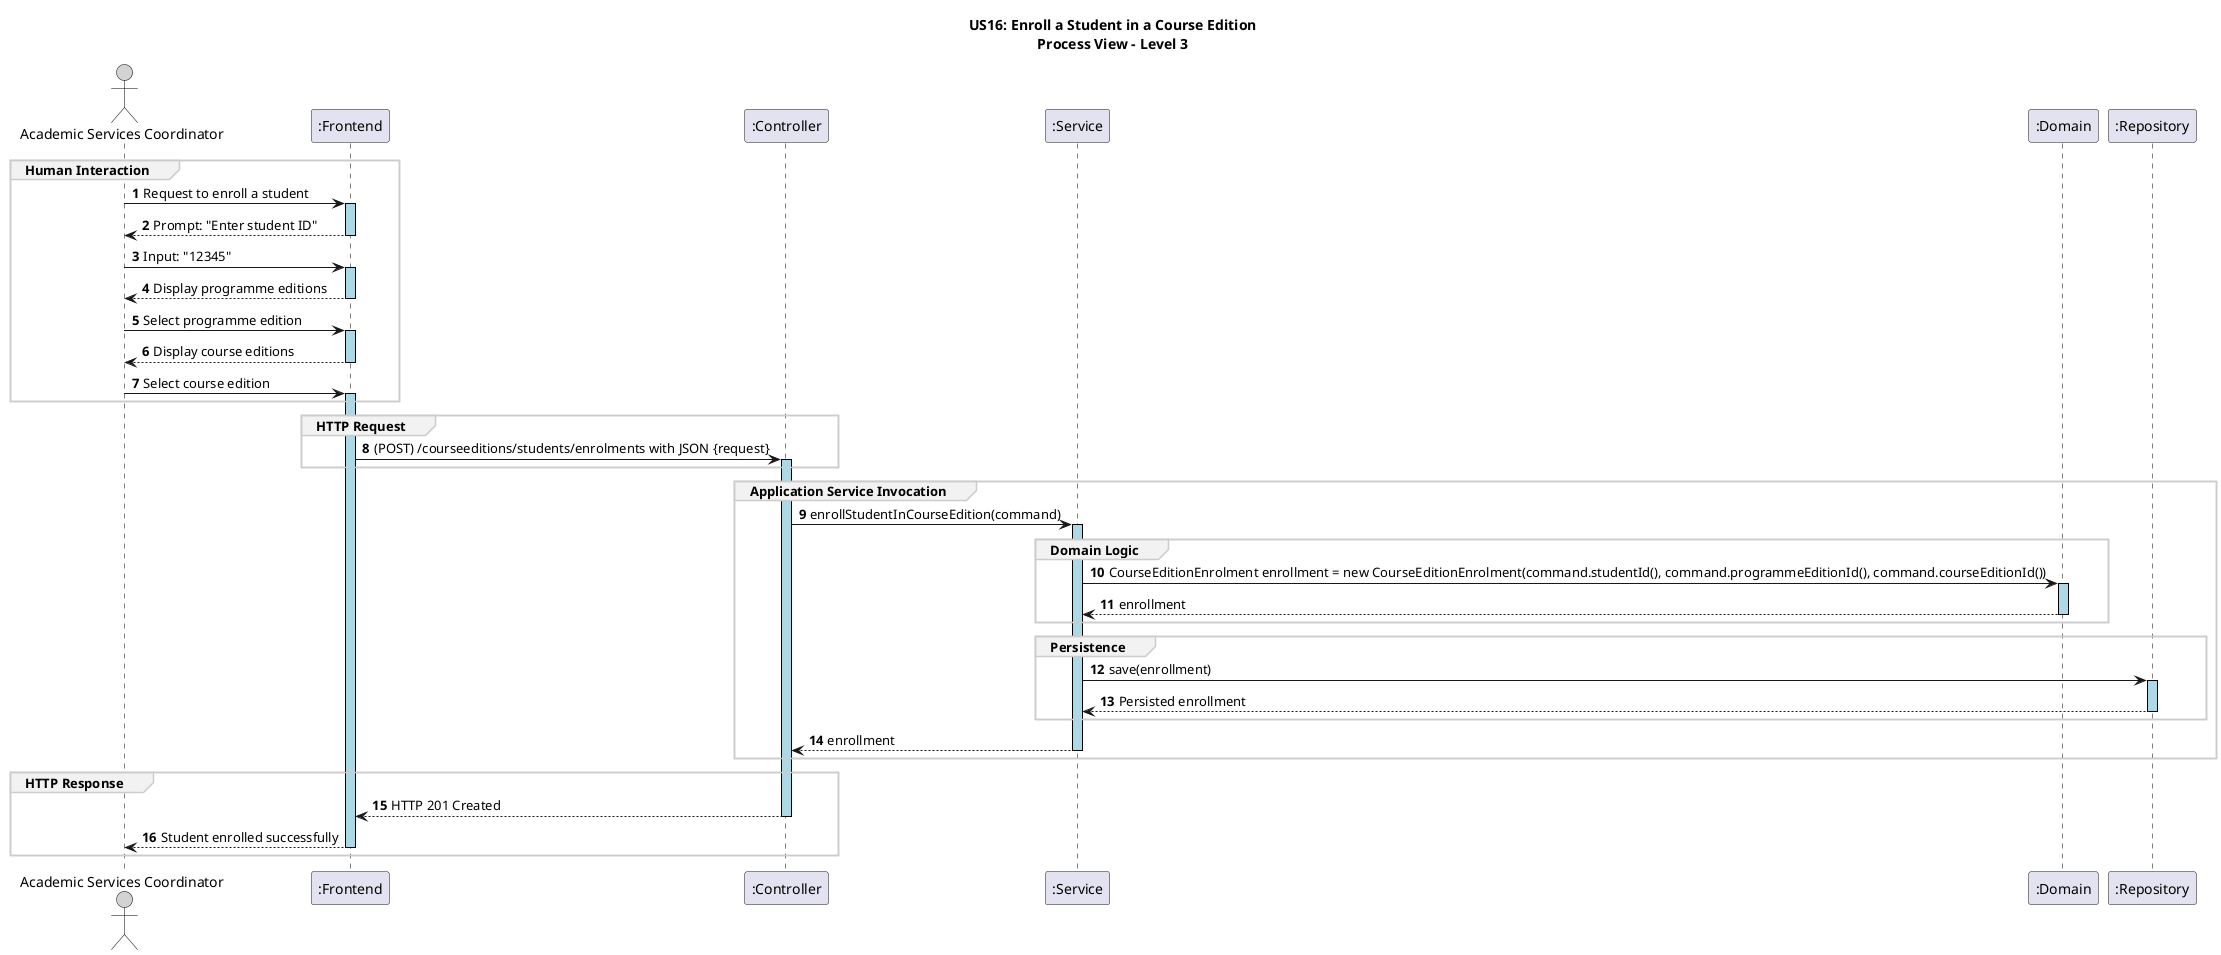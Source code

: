 @startuml
autonumber

skinparam sequence {
    LifelineBorderColor black
    LifelineBackgroundColor LightBlue
    ActorBorderColor black
    ActorBackgroundColor LightGray
    GroupBorderColor #cccccc
    GroupBackgroundColor #f2f2f2
}

title US16: Enroll a Student in a Course Edition\nProcess View – Level 3

actor ASC as "Academic Services Coordinator"
participant ":Frontend" as FE
participant ":Controller" as CT
participant ":Service" as SE
participant ":Domain" as DM
participant ":Repository" as RE

group Human Interaction
ASC -> FE ++: Request to enroll a student
FE --> ASC --: Prompt: "Enter student ID"
ASC -> FE ++: Input: "12345"
FE --> ASC --: Display programme editions
ASC -> FE ++: Select programme edition
FE --> ASC --: Display course editions
ASC -> FE ++: Select course edition
end group

group HTTP Request
FE -> CT ++: (POST) /courseeditions/students/enrolments with JSON {request}
end group

group Application Service Invocation
CT -> SE ++: enrollStudentInCourseEdition(command)

group Domain Logic
SE -> DM ++: CourseEditionEnrolment enrollment = new CourseEditionEnrolment(command.studentId(), command.programmeEditionId(), command.courseEditionId())
DM --> SE --: enrollment
end group

group Persistence
SE -> RE ++: save(enrollment)
RE --> SE --: Persisted enrollment
end group

SE --> CT --: enrollment
end group

group HTTP Response
CT --> FE --: HTTP 201 Created
FE --> ASC --: Student enrolled successfully
end group

@enduml